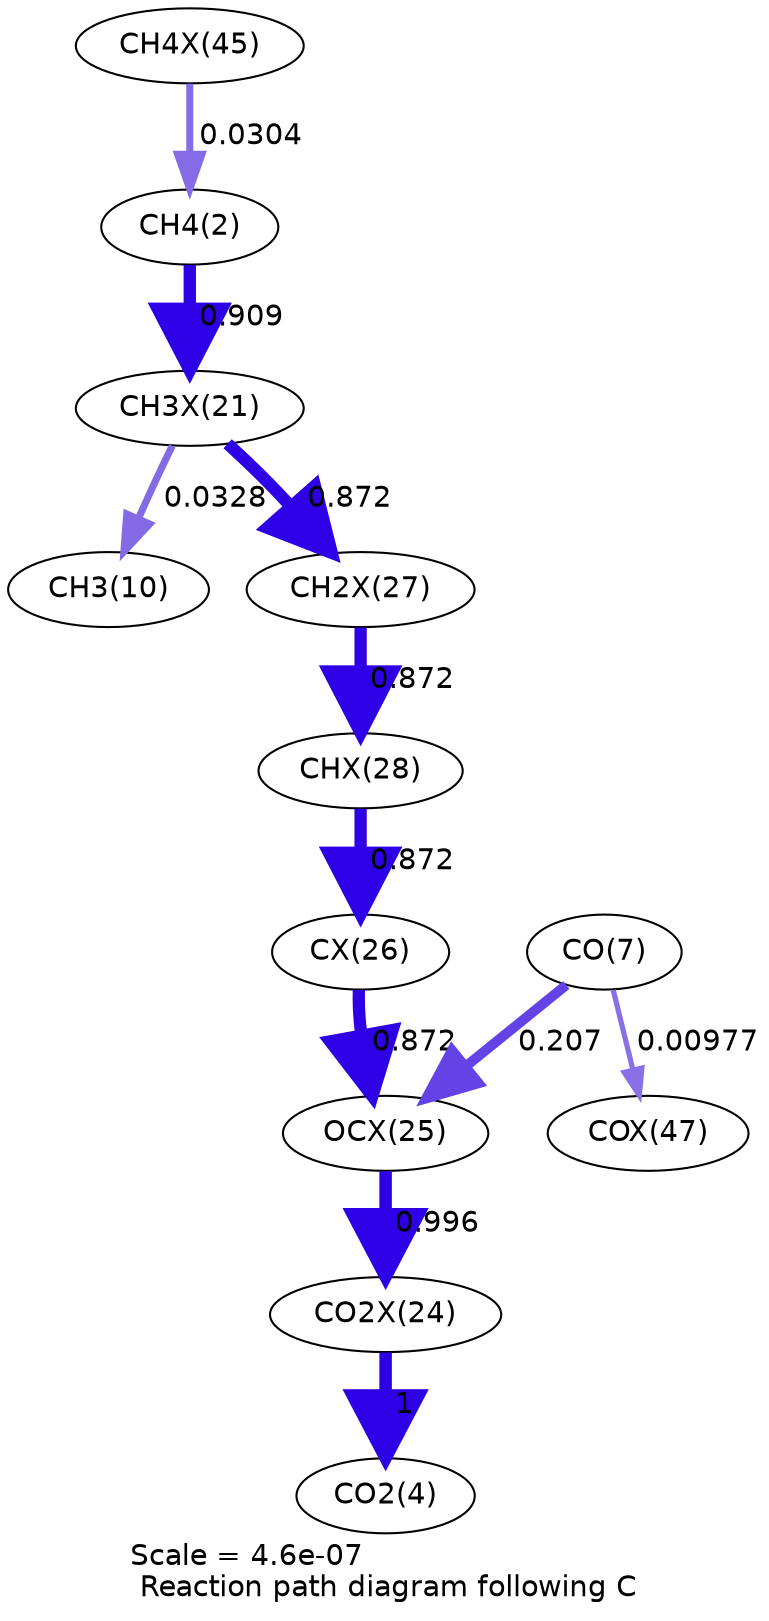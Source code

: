 digraph reaction_paths {
center=1;
s33 -> s4[fontname="Helvetica", penwidth=3.36, arrowsize=1.68, color="0.7, 0.53, 0.9"
, label=" 0.0304"];
s4 -> s25[fontname="Helvetica", penwidth=5.93, arrowsize=2.96, color="0.7, 1.41, 0.9"
, label=" 0.909"];
s25 -> s12[fontname="Helvetica", penwidth=3.42, arrowsize=1.71, color="0.7, 0.533, 0.9"
, label=" 0.0328"];
s25 -> s31[fontname="Helvetica", penwidth=5.9, arrowsize=2.95, color="0.7, 1.37, 0.9"
, label=" 0.872"];
s31 -> s32[fontname="Helvetica", penwidth=5.9, arrowsize=2.95, color="0.7, 1.37, 0.9"
, label=" 0.872"];
s32 -> s30[fontname="Helvetica", penwidth=5.9, arrowsize=2.95, color="0.7, 1.37, 0.9"
, label=" 0.872"];
s30 -> s29[fontname="Helvetica", penwidth=5.9, arrowsize=2.95, color="0.7, 1.37, 0.9"
, label=" 0.872"];
s9 -> s29[fontname="Helvetica", penwidth=4.81, arrowsize=2.41, color="0.7, 0.707, 0.9"
, label=" 0.207"];
s9 -> s35[fontname="Helvetica", penwidth=2.51, arrowsize=1.25, color="0.7, 0.51, 0.9"
, label=" 0.00977"];
s29 -> s28[fontname="Helvetica", penwidth=6, arrowsize=3, color="0.7, 1.5, 0.9"
, label=" 0.996"];
s28 -> s6[fontname="Helvetica", penwidth=6, arrowsize=3, color="0.7, 1.5, 0.9"
, label=" 1"];
s4 [ fontname="Helvetica", label="CH4(2)"];
s6 [ fontname="Helvetica", label="CO2(4)"];
s9 [ fontname="Helvetica", label="CO(7)"];
s12 [ fontname="Helvetica", label="CH3(10)"];
s25 [ fontname="Helvetica", label="CH3X(21)"];
s28 [ fontname="Helvetica", label="CO2X(24)"];
s29 [ fontname="Helvetica", label="OCX(25)"];
s30 [ fontname="Helvetica", label="CX(26)"];
s31 [ fontname="Helvetica", label="CH2X(27)"];
s32 [ fontname="Helvetica", label="CHX(28)"];
s33 [ fontname="Helvetica", label="CH4X(45)"];
s35 [ fontname="Helvetica", label="COX(47)"];
 label = "Scale = 4.6e-07\l Reaction path diagram following C";
 fontname = "Helvetica";
}
